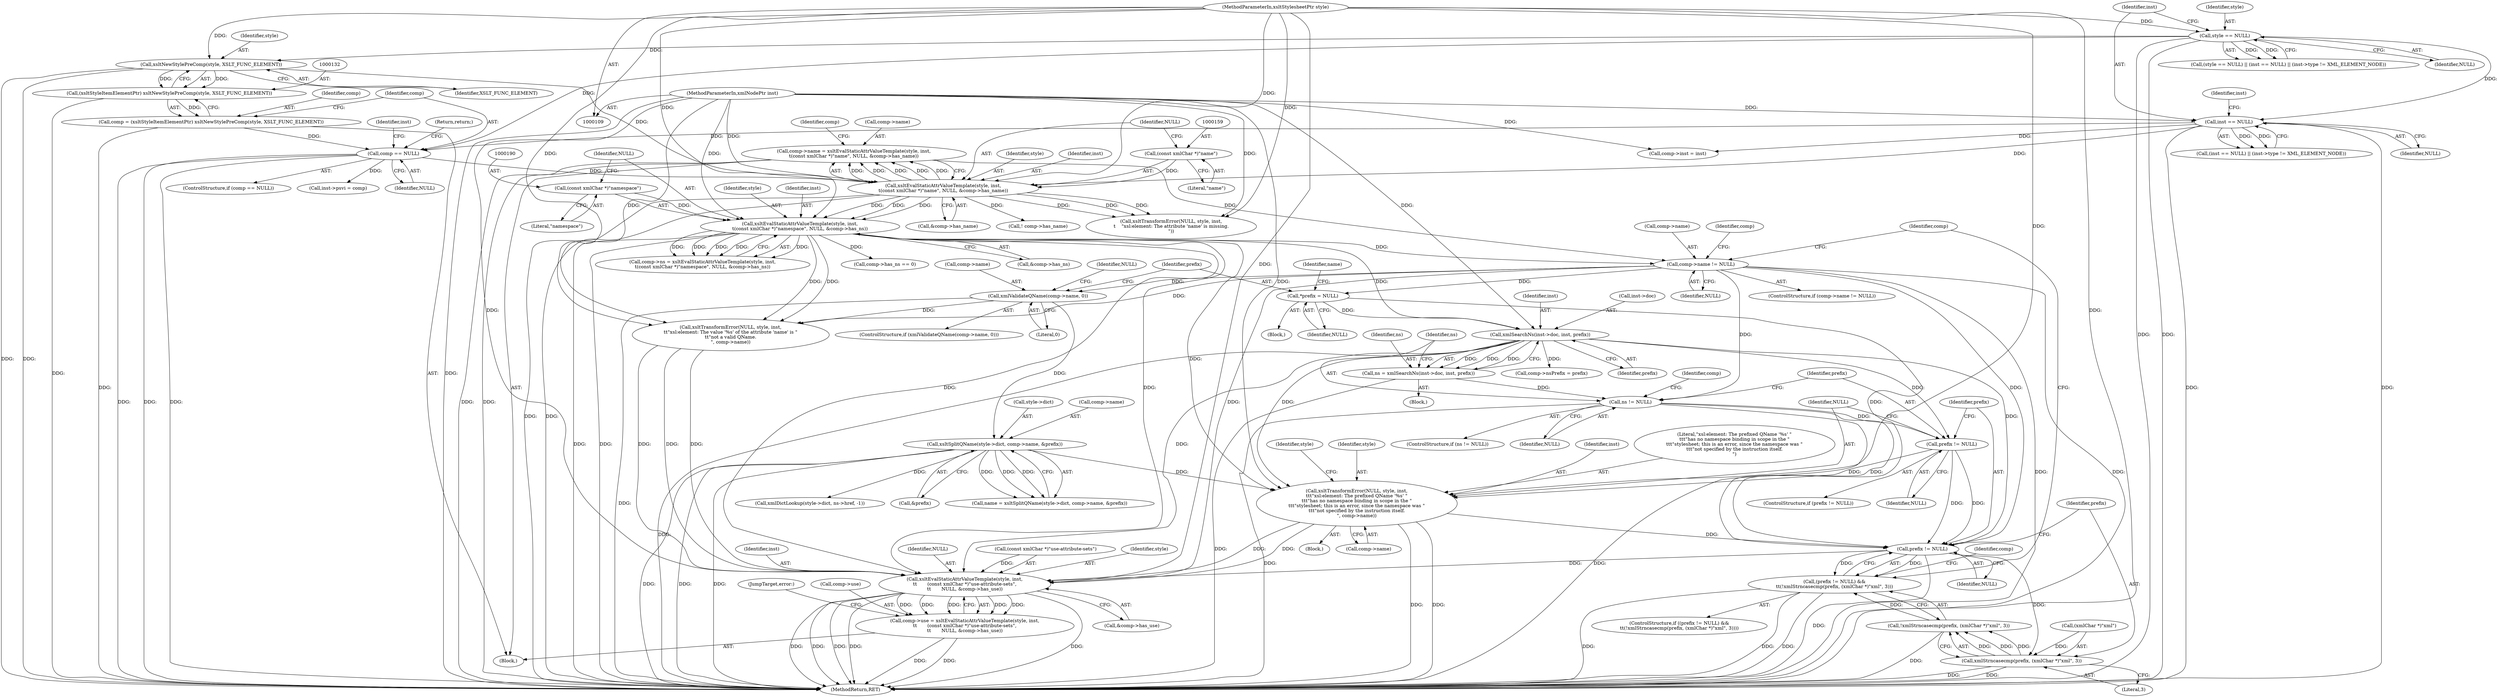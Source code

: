 digraph "0_Chrome_96dbafe288dbe2f0cc45fa3c39daf6d0c37acbab_29@pointer" {
"1000310" [label="(Call,prefix != NULL)"];
"1000226" [label="(Call,*prefix = NULL)"];
"1000198" [label="(Call,comp->name != NULL)"];
"1000151" [label="(Call,comp->name = xsltEvalStaticAttrValueTemplate(style, inst,\n\t(const xmlChar *)\"name\", NULL, &comp->has_name))"];
"1000155" [label="(Call,xsltEvalStaticAttrValueTemplate(style, inst,\n\t(const xmlChar *)\"name\", NULL, &comp->has_name))"];
"1000133" [label="(Call,xsltNewStylePreComp(style, XSLT_FUNC_ELEMENT))"];
"1000116" [label="(Call,style == NULL)"];
"1000110" [label="(MethodParameterIn,xsltStylesheetPtr style)"];
"1000111" [label="(MethodParameterIn,xmlNodePtr inst)"];
"1000120" [label="(Call,inst == NULL)"];
"1000158" [label="(Call,(const xmlChar *)\"name\")"];
"1000137" [label="(Call,comp == NULL)"];
"1000129" [label="(Call,comp = (xsltStyleItemElementPtr) xsltNewStylePreComp(style, XSLT_FUNC_ELEMENT))"];
"1000131" [label="(Call,(xsltStyleItemElementPtr) xsltNewStylePreComp(style, XSLT_FUNC_ELEMENT))"];
"1000186" [label="(Call,xsltEvalStaticAttrValueTemplate(style, inst,\n\t(const xmlChar *)\"namespace\", NULL, &comp->has_ns))"];
"1000189" [label="(Call,(const xmlChar *)\"namespace\")"];
"1000292" [label="(Call,prefix != NULL)"];
"1000251" [label="(Call,xmlSearchNs(inst->doc, inst, prefix))"];
"1000258" [label="(Call,ns != NULL)"];
"1000249" [label="(Call,ns = xmlSearchNs(inst->doc, inst, prefix))"];
"1000296" [label="(Call,xsltTransformError(NULL, style, inst,\n\t\t\t\"xsl:element: The prefixed QName '%s' \"\n\t\t\t\"has no namespace binding in scope in the \"\n\t\t\t\"stylesheet; this is an error, since the namespace was \"\n\t\t\t\"not specified by the instruction itself.\n\", comp->name))"];
"1000232" [label="(Call,xsltSplitQName(style->dict, comp->name, &prefix))"];
"1000205" [label="(Call,xmlValidateQName(comp->name, 0))"];
"1000309" [label="(Call,(prefix != NULL) &&\n\t\t(!xmlStrncasecmp(prefix, (xmlChar *)\"xml\", 3)))"];
"1000314" [label="(Call,xmlStrncasecmp(prefix, (xmlChar *)\"xml\", 3))"];
"1000313" [label="(Call,!xmlStrncasecmp(prefix, (xmlChar *)\"xml\", 3))"];
"1000330" [label="(Call,xsltEvalStaticAttrValueTemplate(style, inst,\n\t\t       (const xmlChar *)\"use-attribute-sets\",\n\t\t       NULL, &comp->has_use))"];
"1000326" [label="(Call,comp->use = xsltEvalStaticAttrValueTemplate(style, inst,\n\t\t       (const xmlChar *)\"use-attribute-sets\",\n\t\t       NULL, &comp->has_use))"];
"1000125" [label="(Identifier,inst)"];
"1000202" [label="(Identifier,NULL)"];
"1000115" [label="(Call,(style == NULL) || (inst == NULL) || (inst->type != XML_ELEMENT_NODE))"];
"1000143" [label="(Identifier,inst)"];
"1000191" [label="(Literal,\"namespace\")"];
"1000336" [label="(Identifier,NULL)"];
"1000187" [label="(Identifier,style)"];
"1000315" [label="(Identifier,prefix)"];
"1000231" [label="(Identifier,name)"];
"1000135" [label="(Identifier,XSLT_FUNC_ELEMENT)"];
"1000111" [label="(MethodParameterIn,xmlNodePtr inst)"];
"1000155" [label="(Call,xsltEvalStaticAttrValueTemplate(style, inst,\n\t(const xmlChar *)\"name\", NULL, &comp->has_name))"];
"1000328" [label="(Identifier,comp)"];
"1000314" [label="(Call,xmlStrncasecmp(prefix, (xmlChar *)\"xml\", 3))"];
"1000308" [label="(ControlStructure,if ((prefix != NULL) &&\n\t\t(!xmlStrncasecmp(prefix, (xmlChar *)\"xml\", 3))))"];
"1000140" [label="(Return,return;)"];
"1000292" [label="(Call,prefix != NULL)"];
"1000146" [label="(Call,comp->inst = inst)"];
"1000236" [label="(Call,comp->name)"];
"1000312" [label="(Identifier,NULL)"];
"1000252" [label="(Call,inst->doc)"];
"1000341" [label="(JumpTarget,error:)"];
"1000129" [label="(Call,comp = (xsltStyleItemElementPtr) xsltNewStylePreComp(style, XSLT_FUNC_ELEMENT))"];
"1000189" [label="(Call,(const xmlChar *)\"namespace\")"];
"1000300" [label="(Literal,\"xsl:element: The prefixed QName '%s' \"\n\t\t\t\"has no namespace binding in scope in the \"\n\t\t\t\"stylesheet; this is an error, since the namespace was \"\n\t\t\t\"not specified by the instruction itself.\n\")"];
"1000198" [label="(Call,comp->name != NULL)"];
"1000197" [label="(ControlStructure,if (comp->name != NULL))"];
"1000186" [label="(Call,xsltEvalStaticAttrValueTemplate(style, inst,\n\t(const xmlChar *)\"namespace\", NULL, &comp->has_ns))"];
"1000160" [label="(Literal,\"name\")"];
"1000337" [label="(Call,&comp->has_use)"];
"1000152" [label="(Call,comp->name)"];
"1000258" [label="(Call,ns != NULL)"];
"1000228" [label="(Identifier,NULL)"];
"1000119" [label="(Call,(inst == NULL) || (inst->type != XML_ELEMENT_NODE))"];
"1000182" [label="(Call,comp->ns = xsltEvalStaticAttrValueTemplate(style, inst,\n\t(const xmlChar *)\"namespace\", NULL, &comp->has_ns))"];
"1000224" [label="(Block,)"];
"1000156" [label="(Identifier,style)"];
"1000212" [label="(Identifier,NULL)"];
"1000316" [label="(Call,(xmlChar *)\"xml\")"];
"1000260" [label="(Identifier,NULL)"];
"1000311" [label="(Identifier,prefix)"];
"1000297" [label="(Identifier,NULL)"];
"1000192" [label="(Identifier,NULL)"];
"1000296" [label="(Call,xsltTransformError(NULL, style, inst,\n\t\t\t\"xsl:element: The prefixed QName '%s' \"\n\t\t\t\"has no namespace binding in scope in the \"\n\t\t\t\"stylesheet; this is an error, since the namespace was \"\n\t\t\t\"not specified by the instruction itself.\n\", comp->name))"];
"1000330" [label="(Call,xsltEvalStaticAttrValueTemplate(style, inst,\n\t\t       (const xmlChar *)\"use-attribute-sets\",\n\t\t       NULL, &comp->has_use))"];
"1000226" [label="(Call,*prefix = NULL)"];
"1000121" [label="(Identifier,inst)"];
"1000137" [label="(Call,comp == NULL)"];
"1000162" [label="(Call,&comp->has_name)"];
"1000257" [label="(ControlStructure,if (ns != NULL))"];
"1000242" [label="(Call,comp->has_ns == 0)"];
"1000295" [label="(Block,)"];
"1000151" [label="(Call,comp->name = xsltEvalStaticAttrValueTemplate(style, inst,\n\t(const xmlChar *)\"name\", NULL, &comp->has_name))"];
"1000130" [label="(Identifier,comp)"];
"1000343" [label="(MethodReturn,RET)"];
"1000205" [label="(Call,xmlValidateQName(comp->name, 0))"];
"1000157" [label="(Identifier,inst)"];
"1000251" [label="(Call,xmlSearchNs(inst->doc, inst, prefix))"];
"1000131" [label="(Call,(xsltStyleItemElementPtr) xsltNewStylePreComp(style, XSLT_FUNC_ELEMENT))"];
"1000230" [label="(Call,name = xsltSplitQName(style->dict, comp->name, &prefix))"];
"1000169" [label="(Identifier,comp)"];
"1000227" [label="(Identifier,prefix)"];
"1000313" [label="(Call,!xmlStrncasecmp(prefix, (xmlChar *)\"xml\", 3))"];
"1000306" [label="(Identifier,style)"];
"1000134" [label="(Identifier,style)"];
"1000209" [label="(Literal,0)"];
"1000204" [label="(ControlStructure,if (xmlValidateQName(comp->name, 0)))"];
"1000323" [label="(Identifier,comp)"];
"1000249" [label="(Call,ns = xmlSearchNs(inst->doc, inst, prefix))"];
"1000327" [label="(Call,comp->use)"];
"1000310" [label="(Call,prefix != NULL)"];
"1000206" [label="(Call,comp->name)"];
"1000250" [label="(Identifier,ns)"];
"1000293" [label="(Identifier,prefix)"];
"1000141" [label="(Call,inst->psvi = comp)"];
"1000188" [label="(Identifier,inst)"];
"1000247" [label="(Block,)"];
"1000255" [label="(Identifier,inst)"];
"1000110" [label="(MethodParameterIn,xsltStylesheetPtr style)"];
"1000167" [label="(Call,! comp->has_name)"];
"1000120" [label="(Call,inst == NULL)"];
"1000294" [label="(Identifier,NULL)"];
"1000232" [label="(Call,xsltSplitQName(style->dict, comp->name, &prefix))"];
"1000158" [label="(Call,(const xmlChar *)\"name\")"];
"1000233" [label="(Call,style->dict)"];
"1000333" [label="(Call,(const xmlChar *)\"use-attribute-sets\")"];
"1000199" [label="(Call,comp->name)"];
"1000309" [label="(Call,(prefix != NULL) &&\n\t\t(!xmlStrncasecmp(prefix, (xmlChar *)\"xml\", 3)))"];
"1000139" [label="(Identifier,NULL)"];
"1000118" [label="(Identifier,NULL)"];
"1000319" [label="(Literal,3)"];
"1000326" [label="(Call,comp->use = xsltEvalStaticAttrValueTemplate(style, inst,\n\t\t       (const xmlChar *)\"use-attribute-sets\",\n\t\t       NULL, &comp->has_use))"];
"1000331" [label="(Identifier,style)"];
"1000211" [label="(Call,xsltTransformError(NULL, style, inst,\n\t\t\"xsl:element: The value '%s' of the attribute 'name' is \"\n\t\t\"not a valid QName.\n\", comp->name))"];
"1000112" [label="(Block,)"];
"1000161" [label="(Identifier,NULL)"];
"1000298" [label="(Identifier,style)"];
"1000207" [label="(Identifier,comp)"];
"1000136" [label="(ControlStructure,if (comp == NULL))"];
"1000299" [label="(Identifier,inst)"];
"1000266" [label="(Call,xmlDictLookup(style->dict, ns->href, -1))"];
"1000116" [label="(Call,style == NULL)"];
"1000280" [label="(Call,comp->nsPrefix = prefix)"];
"1000291" [label="(ControlStructure,if (prefix != NULL))"];
"1000133" [label="(Call,xsltNewStylePreComp(style, XSLT_FUNC_ELEMENT))"];
"1000301" [label="(Call,comp->name)"];
"1000117" [label="(Identifier,style)"];
"1000332" [label="(Identifier,inst)"];
"1000138" [label="(Identifier,comp)"];
"1000264" [label="(Identifier,comp)"];
"1000122" [label="(Identifier,NULL)"];
"1000256" [label="(Identifier,prefix)"];
"1000259" [label="(Identifier,ns)"];
"1000193" [label="(Call,&comp->has_ns)"];
"1000172" [label="(Call,xsltTransformError(NULL, style, inst,\n\t    \"xsl:element: The attribute 'name' is missing.\n\"))"];
"1000239" [label="(Call,&prefix)"];
"1000310" -> "1000309"  [label="AST: "];
"1000310" -> "1000312"  [label="CFG: "];
"1000311" -> "1000310"  [label="AST: "];
"1000312" -> "1000310"  [label="AST: "];
"1000315" -> "1000310"  [label="CFG: "];
"1000309" -> "1000310"  [label="CFG: "];
"1000310" -> "1000343"  [label="DDG: "];
"1000310" -> "1000309"  [label="DDG: "];
"1000310" -> "1000309"  [label="DDG: "];
"1000226" -> "1000310"  [label="DDG: "];
"1000292" -> "1000310"  [label="DDG: "];
"1000292" -> "1000310"  [label="DDG: "];
"1000251" -> "1000310"  [label="DDG: "];
"1000258" -> "1000310"  [label="DDG: "];
"1000296" -> "1000310"  [label="DDG: "];
"1000198" -> "1000310"  [label="DDG: "];
"1000310" -> "1000314"  [label="DDG: "];
"1000310" -> "1000330"  [label="DDG: "];
"1000226" -> "1000224"  [label="AST: "];
"1000226" -> "1000228"  [label="CFG: "];
"1000227" -> "1000226"  [label="AST: "];
"1000228" -> "1000226"  [label="AST: "];
"1000231" -> "1000226"  [label="CFG: "];
"1000198" -> "1000226"  [label="DDG: "];
"1000226" -> "1000251"  [label="DDG: "];
"1000198" -> "1000197"  [label="AST: "];
"1000198" -> "1000202"  [label="CFG: "];
"1000199" -> "1000198"  [label="AST: "];
"1000202" -> "1000198"  [label="AST: "];
"1000207" -> "1000198"  [label="CFG: "];
"1000328" -> "1000198"  [label="CFG: "];
"1000198" -> "1000343"  [label="DDG: "];
"1000198" -> "1000343"  [label="DDG: "];
"1000151" -> "1000198"  [label="DDG: "];
"1000186" -> "1000198"  [label="DDG: "];
"1000198" -> "1000205"  [label="DDG: "];
"1000198" -> "1000211"  [label="DDG: "];
"1000198" -> "1000258"  [label="DDG: "];
"1000198" -> "1000330"  [label="DDG: "];
"1000151" -> "1000112"  [label="AST: "];
"1000151" -> "1000155"  [label="CFG: "];
"1000152" -> "1000151"  [label="AST: "];
"1000155" -> "1000151"  [label="AST: "];
"1000169" -> "1000151"  [label="CFG: "];
"1000151" -> "1000343"  [label="DDG: "];
"1000151" -> "1000343"  [label="DDG: "];
"1000155" -> "1000151"  [label="DDG: "];
"1000155" -> "1000151"  [label="DDG: "];
"1000155" -> "1000151"  [label="DDG: "];
"1000155" -> "1000151"  [label="DDG: "];
"1000155" -> "1000151"  [label="DDG: "];
"1000155" -> "1000162"  [label="CFG: "];
"1000156" -> "1000155"  [label="AST: "];
"1000157" -> "1000155"  [label="AST: "];
"1000158" -> "1000155"  [label="AST: "];
"1000161" -> "1000155"  [label="AST: "];
"1000162" -> "1000155"  [label="AST: "];
"1000155" -> "1000343"  [label="DDG: "];
"1000155" -> "1000343"  [label="DDG: "];
"1000133" -> "1000155"  [label="DDG: "];
"1000110" -> "1000155"  [label="DDG: "];
"1000111" -> "1000155"  [label="DDG: "];
"1000120" -> "1000155"  [label="DDG: "];
"1000158" -> "1000155"  [label="DDG: "];
"1000137" -> "1000155"  [label="DDG: "];
"1000155" -> "1000167"  [label="DDG: "];
"1000155" -> "1000172"  [label="DDG: "];
"1000155" -> "1000172"  [label="DDG: "];
"1000155" -> "1000172"  [label="DDG: "];
"1000155" -> "1000186"  [label="DDG: "];
"1000155" -> "1000186"  [label="DDG: "];
"1000155" -> "1000186"  [label="DDG: "];
"1000133" -> "1000131"  [label="AST: "];
"1000133" -> "1000135"  [label="CFG: "];
"1000134" -> "1000133"  [label="AST: "];
"1000135" -> "1000133"  [label="AST: "];
"1000131" -> "1000133"  [label="CFG: "];
"1000133" -> "1000343"  [label="DDG: "];
"1000133" -> "1000343"  [label="DDG: "];
"1000133" -> "1000131"  [label="DDG: "];
"1000133" -> "1000131"  [label="DDG: "];
"1000116" -> "1000133"  [label="DDG: "];
"1000110" -> "1000133"  [label="DDG: "];
"1000116" -> "1000115"  [label="AST: "];
"1000116" -> "1000118"  [label="CFG: "];
"1000117" -> "1000116"  [label="AST: "];
"1000118" -> "1000116"  [label="AST: "];
"1000121" -> "1000116"  [label="CFG: "];
"1000115" -> "1000116"  [label="CFG: "];
"1000116" -> "1000343"  [label="DDG: "];
"1000116" -> "1000343"  [label="DDG: "];
"1000116" -> "1000115"  [label="DDG: "];
"1000116" -> "1000115"  [label="DDG: "];
"1000110" -> "1000116"  [label="DDG: "];
"1000116" -> "1000120"  [label="DDG: "];
"1000116" -> "1000137"  [label="DDG: "];
"1000110" -> "1000109"  [label="AST: "];
"1000110" -> "1000343"  [label="DDG: "];
"1000110" -> "1000172"  [label="DDG: "];
"1000110" -> "1000186"  [label="DDG: "];
"1000110" -> "1000211"  [label="DDG: "];
"1000110" -> "1000296"  [label="DDG: "];
"1000110" -> "1000330"  [label="DDG: "];
"1000111" -> "1000109"  [label="AST: "];
"1000111" -> "1000343"  [label="DDG: "];
"1000111" -> "1000120"  [label="DDG: "];
"1000111" -> "1000146"  [label="DDG: "];
"1000111" -> "1000172"  [label="DDG: "];
"1000111" -> "1000186"  [label="DDG: "];
"1000111" -> "1000211"  [label="DDG: "];
"1000111" -> "1000251"  [label="DDG: "];
"1000111" -> "1000296"  [label="DDG: "];
"1000111" -> "1000330"  [label="DDG: "];
"1000120" -> "1000119"  [label="AST: "];
"1000120" -> "1000122"  [label="CFG: "];
"1000121" -> "1000120"  [label="AST: "];
"1000122" -> "1000120"  [label="AST: "];
"1000125" -> "1000120"  [label="CFG: "];
"1000119" -> "1000120"  [label="CFG: "];
"1000120" -> "1000343"  [label="DDG: "];
"1000120" -> "1000343"  [label="DDG: "];
"1000120" -> "1000119"  [label="DDG: "];
"1000120" -> "1000119"  [label="DDG: "];
"1000120" -> "1000137"  [label="DDG: "];
"1000120" -> "1000146"  [label="DDG: "];
"1000158" -> "1000160"  [label="CFG: "];
"1000159" -> "1000158"  [label="AST: "];
"1000160" -> "1000158"  [label="AST: "];
"1000161" -> "1000158"  [label="CFG: "];
"1000137" -> "1000136"  [label="AST: "];
"1000137" -> "1000139"  [label="CFG: "];
"1000138" -> "1000137"  [label="AST: "];
"1000139" -> "1000137"  [label="AST: "];
"1000140" -> "1000137"  [label="CFG: "];
"1000143" -> "1000137"  [label="CFG: "];
"1000137" -> "1000343"  [label="DDG: "];
"1000137" -> "1000343"  [label="DDG: "];
"1000137" -> "1000343"  [label="DDG: "];
"1000129" -> "1000137"  [label="DDG: "];
"1000137" -> "1000141"  [label="DDG: "];
"1000129" -> "1000112"  [label="AST: "];
"1000129" -> "1000131"  [label="CFG: "];
"1000130" -> "1000129"  [label="AST: "];
"1000131" -> "1000129"  [label="AST: "];
"1000138" -> "1000129"  [label="CFG: "];
"1000129" -> "1000343"  [label="DDG: "];
"1000131" -> "1000129"  [label="DDG: "];
"1000132" -> "1000131"  [label="AST: "];
"1000131" -> "1000343"  [label="DDG: "];
"1000186" -> "1000182"  [label="AST: "];
"1000186" -> "1000193"  [label="CFG: "];
"1000187" -> "1000186"  [label="AST: "];
"1000188" -> "1000186"  [label="AST: "];
"1000189" -> "1000186"  [label="AST: "];
"1000192" -> "1000186"  [label="AST: "];
"1000193" -> "1000186"  [label="AST: "];
"1000182" -> "1000186"  [label="CFG: "];
"1000186" -> "1000343"  [label="DDG: "];
"1000186" -> "1000343"  [label="DDG: "];
"1000186" -> "1000182"  [label="DDG: "];
"1000186" -> "1000182"  [label="DDG: "];
"1000186" -> "1000182"  [label="DDG: "];
"1000186" -> "1000182"  [label="DDG: "];
"1000186" -> "1000182"  [label="DDG: "];
"1000189" -> "1000186"  [label="DDG: "];
"1000186" -> "1000211"  [label="DDG: "];
"1000186" -> "1000211"  [label="DDG: "];
"1000186" -> "1000242"  [label="DDG: "];
"1000186" -> "1000251"  [label="DDG: "];
"1000186" -> "1000296"  [label="DDG: "];
"1000186" -> "1000330"  [label="DDG: "];
"1000186" -> "1000330"  [label="DDG: "];
"1000189" -> "1000191"  [label="CFG: "];
"1000190" -> "1000189"  [label="AST: "];
"1000191" -> "1000189"  [label="AST: "];
"1000192" -> "1000189"  [label="CFG: "];
"1000292" -> "1000291"  [label="AST: "];
"1000292" -> "1000294"  [label="CFG: "];
"1000293" -> "1000292"  [label="AST: "];
"1000294" -> "1000292"  [label="AST: "];
"1000297" -> "1000292"  [label="CFG: "];
"1000311" -> "1000292"  [label="CFG: "];
"1000251" -> "1000292"  [label="DDG: "];
"1000258" -> "1000292"  [label="DDG: "];
"1000292" -> "1000296"  [label="DDG: "];
"1000251" -> "1000249"  [label="AST: "];
"1000251" -> "1000256"  [label="CFG: "];
"1000252" -> "1000251"  [label="AST: "];
"1000255" -> "1000251"  [label="AST: "];
"1000256" -> "1000251"  [label="AST: "];
"1000249" -> "1000251"  [label="CFG: "];
"1000251" -> "1000343"  [label="DDG: "];
"1000251" -> "1000249"  [label="DDG: "];
"1000251" -> "1000249"  [label="DDG: "];
"1000251" -> "1000249"  [label="DDG: "];
"1000251" -> "1000280"  [label="DDG: "];
"1000251" -> "1000296"  [label="DDG: "];
"1000251" -> "1000330"  [label="DDG: "];
"1000258" -> "1000257"  [label="AST: "];
"1000258" -> "1000260"  [label="CFG: "];
"1000259" -> "1000258"  [label="AST: "];
"1000260" -> "1000258"  [label="AST: "];
"1000264" -> "1000258"  [label="CFG: "];
"1000293" -> "1000258"  [label="CFG: "];
"1000258" -> "1000343"  [label="DDG: "];
"1000258" -> "1000343"  [label="DDG: "];
"1000249" -> "1000258"  [label="DDG: "];
"1000249" -> "1000247"  [label="AST: "];
"1000250" -> "1000249"  [label="AST: "];
"1000259" -> "1000249"  [label="CFG: "];
"1000249" -> "1000343"  [label="DDG: "];
"1000296" -> "1000295"  [label="AST: "];
"1000296" -> "1000301"  [label="CFG: "];
"1000297" -> "1000296"  [label="AST: "];
"1000298" -> "1000296"  [label="AST: "];
"1000299" -> "1000296"  [label="AST: "];
"1000300" -> "1000296"  [label="AST: "];
"1000301" -> "1000296"  [label="AST: "];
"1000306" -> "1000296"  [label="CFG: "];
"1000296" -> "1000343"  [label="DDG: "];
"1000296" -> "1000343"  [label="DDG: "];
"1000232" -> "1000296"  [label="DDG: "];
"1000296" -> "1000330"  [label="DDG: "];
"1000296" -> "1000330"  [label="DDG: "];
"1000232" -> "1000230"  [label="AST: "];
"1000232" -> "1000239"  [label="CFG: "];
"1000233" -> "1000232"  [label="AST: "];
"1000236" -> "1000232"  [label="AST: "];
"1000239" -> "1000232"  [label="AST: "];
"1000230" -> "1000232"  [label="CFG: "];
"1000232" -> "1000343"  [label="DDG: "];
"1000232" -> "1000343"  [label="DDG: "];
"1000232" -> "1000343"  [label="DDG: "];
"1000232" -> "1000230"  [label="DDG: "];
"1000232" -> "1000230"  [label="DDG: "];
"1000232" -> "1000230"  [label="DDG: "];
"1000205" -> "1000232"  [label="DDG: "];
"1000232" -> "1000266"  [label="DDG: "];
"1000205" -> "1000204"  [label="AST: "];
"1000205" -> "1000209"  [label="CFG: "];
"1000206" -> "1000205"  [label="AST: "];
"1000209" -> "1000205"  [label="AST: "];
"1000212" -> "1000205"  [label="CFG: "];
"1000227" -> "1000205"  [label="CFG: "];
"1000205" -> "1000343"  [label="DDG: "];
"1000205" -> "1000211"  [label="DDG: "];
"1000309" -> "1000308"  [label="AST: "];
"1000309" -> "1000313"  [label="CFG: "];
"1000313" -> "1000309"  [label="AST: "];
"1000323" -> "1000309"  [label="CFG: "];
"1000328" -> "1000309"  [label="CFG: "];
"1000309" -> "1000343"  [label="DDG: "];
"1000309" -> "1000343"  [label="DDG: "];
"1000309" -> "1000343"  [label="DDG: "];
"1000313" -> "1000309"  [label="DDG: "];
"1000314" -> "1000313"  [label="AST: "];
"1000314" -> "1000319"  [label="CFG: "];
"1000315" -> "1000314"  [label="AST: "];
"1000316" -> "1000314"  [label="AST: "];
"1000319" -> "1000314"  [label="AST: "];
"1000313" -> "1000314"  [label="CFG: "];
"1000314" -> "1000343"  [label="DDG: "];
"1000314" -> "1000343"  [label="DDG: "];
"1000314" -> "1000313"  [label="DDG: "];
"1000314" -> "1000313"  [label="DDG: "];
"1000314" -> "1000313"  [label="DDG: "];
"1000316" -> "1000314"  [label="DDG: "];
"1000313" -> "1000343"  [label="DDG: "];
"1000330" -> "1000326"  [label="AST: "];
"1000330" -> "1000337"  [label="CFG: "];
"1000331" -> "1000330"  [label="AST: "];
"1000332" -> "1000330"  [label="AST: "];
"1000333" -> "1000330"  [label="AST: "];
"1000336" -> "1000330"  [label="AST: "];
"1000337" -> "1000330"  [label="AST: "];
"1000326" -> "1000330"  [label="CFG: "];
"1000330" -> "1000343"  [label="DDG: "];
"1000330" -> "1000343"  [label="DDG: "];
"1000330" -> "1000343"  [label="DDG: "];
"1000330" -> "1000343"  [label="DDG: "];
"1000330" -> "1000343"  [label="DDG: "];
"1000330" -> "1000326"  [label="DDG: "];
"1000330" -> "1000326"  [label="DDG: "];
"1000330" -> "1000326"  [label="DDG: "];
"1000330" -> "1000326"  [label="DDG: "];
"1000330" -> "1000326"  [label="DDG: "];
"1000211" -> "1000330"  [label="DDG: "];
"1000211" -> "1000330"  [label="DDG: "];
"1000211" -> "1000330"  [label="DDG: "];
"1000333" -> "1000330"  [label="DDG: "];
"1000326" -> "1000112"  [label="AST: "];
"1000327" -> "1000326"  [label="AST: "];
"1000341" -> "1000326"  [label="CFG: "];
"1000326" -> "1000343"  [label="DDG: "];
"1000326" -> "1000343"  [label="DDG: "];
}
